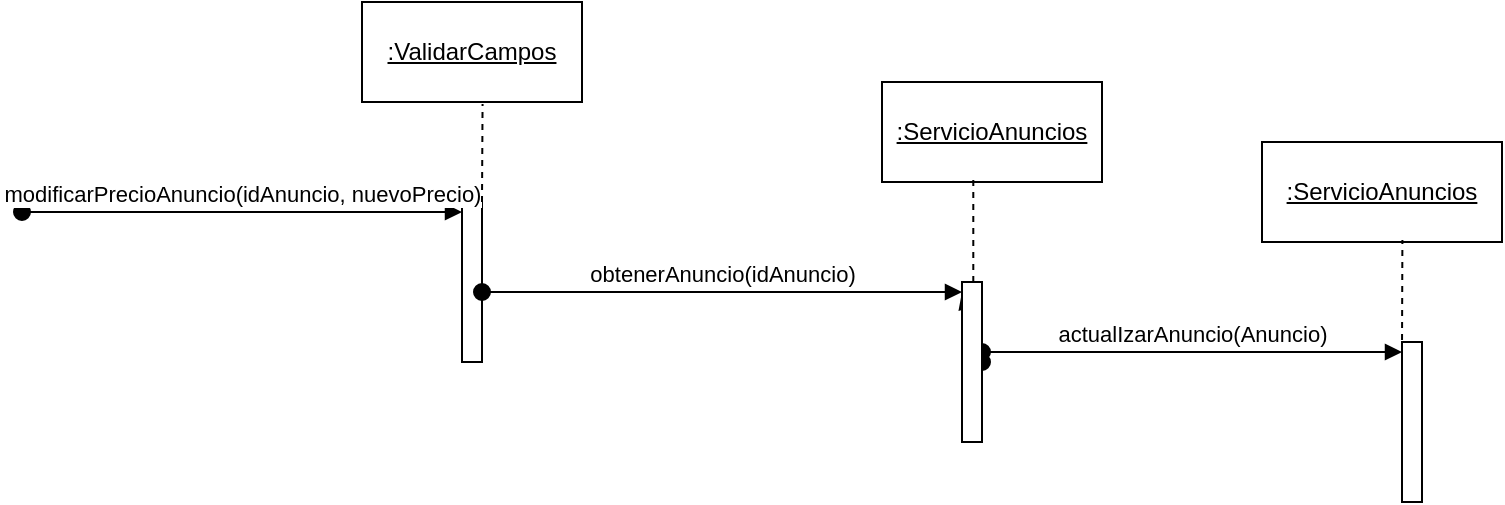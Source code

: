 <mxfile version="24.7.8">
  <diagram name="Página-1" id="VIEm5ZmVCX5_zCgq2JY0">
    <mxGraphModel dx="1106" dy="512" grid="1" gridSize="10" guides="1" tooltips="1" connect="1" arrows="1" fold="1" page="1" pageScale="1" pageWidth="827" pageHeight="1169" math="0" shadow="0">
      <root>
        <mxCell id="0" />
        <mxCell id="1" parent="0" />
        <mxCell id="yo8w7ZFDSKZTNPRzVTo--1" value="&lt;u&gt;:ValidarCampos&lt;/u&gt;" style="html=1;whiteSpace=wrap;" vertex="1" parent="1">
          <mxGeometry x="990" y="10" width="110" height="50" as="geometry" />
        </mxCell>
        <mxCell id="yo8w7ZFDSKZTNPRzVTo--2" value="" style="html=1;points=[[0,0,0,0,5],[0,1,0,0,-5],[1,0,0,0,5],[1,1,0,0,-5]];perimeter=orthogonalPerimeter;outlineConnect=0;targetShapes=umlLifeline;portConstraint=eastwest;newEdgeStyle={&quot;curved&quot;:0,&quot;rounded&quot;:0};" vertex="1" parent="1">
          <mxGeometry x="1040" y="110" width="10" height="80" as="geometry" />
        </mxCell>
        <mxCell id="yo8w7ZFDSKZTNPRzVTo--3" value="modificarPrecioAnuncio(idAnuncio, nuevoPrecio)" style="html=1;verticalAlign=bottom;startArrow=oval;endArrow=block;startSize=8;curved=0;rounded=0;entryX=0;entryY=0;entryDx=0;entryDy=5;" edge="1" parent="1" target="yo8w7ZFDSKZTNPRzVTo--2">
          <mxGeometry relative="1" as="geometry">
            <mxPoint x="820" y="115" as="sourcePoint" />
          </mxGeometry>
        </mxCell>
        <mxCell id="yo8w7ZFDSKZTNPRzVTo--4" value="obtenerAnuncio(idAnuncio)" style="html=1;verticalAlign=bottom;startArrow=oval;endArrow=block;startSize=8;curved=0;rounded=0;entryX=0;entryY=0;entryDx=0;entryDy=5;" edge="1" parent="1" target="yo8w7ZFDSKZTNPRzVTo--17">
          <mxGeometry relative="1" as="geometry">
            <mxPoint x="1050" y="155" as="sourcePoint" />
          </mxGeometry>
        </mxCell>
        <mxCell id="yo8w7ZFDSKZTNPRzVTo--5" value="&lt;u&gt;:ServicioAnuncios&lt;/u&gt;" style="html=1;whiteSpace=wrap;" vertex="1" parent="1">
          <mxGeometry x="1250" y="50" width="110" height="50" as="geometry" />
        </mxCell>
        <mxCell id="yo8w7ZFDSKZTNPRzVTo--6" value="" style="html=1;points=[[0,0,0,0,5],[0,1,0,0,-5],[1,0,0,0,5],[1,1,0,0,-5]];perimeter=orthogonalPerimeter;outlineConnect=0;targetShapes=umlLifeline;portConstraint=eastwest;newEdgeStyle={&quot;curved&quot;:0,&quot;rounded&quot;:0};" vertex="1" parent="1">
          <mxGeometry x="1510" y="180" width="10" height="80" as="geometry" />
        </mxCell>
        <mxCell id="yo8w7ZFDSKZTNPRzVTo--7" value="actualIzarAnuncio(Anuncio)" style="html=1;verticalAlign=bottom;startArrow=oval;endArrow=block;startSize=8;curved=0;rounded=0;entryX=0;entryY=0;entryDx=0;entryDy=5;" edge="1" parent="1" source="yo8w7ZFDSKZTNPRzVTo--17" target="yo8w7ZFDSKZTNPRzVTo--6">
          <mxGeometry relative="1" as="geometry">
            <mxPoint x="1300" y="190" as="sourcePoint" />
            <mxPoint as="offset" />
          </mxGeometry>
        </mxCell>
        <mxCell id="yo8w7ZFDSKZTNPRzVTo--8" value="&lt;u&gt;:ServicioAnuncios&lt;/u&gt;" style="html=1;whiteSpace=wrap;" vertex="1" parent="1">
          <mxGeometry x="1440" y="80" width="120" height="50" as="geometry" />
        </mxCell>
        <mxCell id="yo8w7ZFDSKZTNPRzVTo--12" value="" style="endArrow=none;dashed=1;html=1;rounded=0;entryX=0.548;entryY=1.02;entryDx=0;entryDy=0;entryPerimeter=0;" edge="1" parent="1" source="yo8w7ZFDSKZTNPRzVTo--2" target="yo8w7ZFDSKZTNPRzVTo--1">
          <mxGeometry width="50" height="50" relative="1" as="geometry">
            <mxPoint x="1200" y="190" as="sourcePoint" />
            <mxPoint x="1250" y="140" as="targetPoint" />
          </mxGeometry>
        </mxCell>
        <mxCell id="yo8w7ZFDSKZTNPRzVTo--13" value="" style="endArrow=none;dashed=1;html=1;rounded=0;entryX=0.415;entryY=0.98;entryDx=0;entryDy=0;entryPerimeter=0;" edge="1" parent="1" source="yo8w7ZFDSKZTNPRzVTo--17" target="yo8w7ZFDSKZTNPRzVTo--5">
          <mxGeometry width="50" height="50" relative="1" as="geometry">
            <mxPoint x="1050" y="120" as="sourcePoint" />
            <mxPoint x="1050" y="31" as="targetPoint" />
          </mxGeometry>
        </mxCell>
        <mxCell id="yo8w7ZFDSKZTNPRzVTo--14" value="" style="endArrow=none;dashed=1;html=1;rounded=0;entryX=0.585;entryY=0.98;entryDx=0;entryDy=0;entryPerimeter=0;exitX=0;exitY=0;exitDx=0;exitDy=5;exitPerimeter=0;" edge="1" parent="1" source="yo8w7ZFDSKZTNPRzVTo--6" target="yo8w7ZFDSKZTNPRzVTo--8">
          <mxGeometry width="50" height="50" relative="1" as="geometry">
            <mxPoint x="1490" y="180" as="sourcePoint" />
            <mxPoint x="1484.67" y="105" as="targetPoint" />
          </mxGeometry>
        </mxCell>
        <mxCell id="yo8w7ZFDSKZTNPRzVTo--16" value="" style="html=1;verticalAlign=bottom;startArrow=oval;endArrow=block;startSize=8;curved=0;rounded=0;entryX=0;entryY=0;entryDx=0;entryDy=5;" edge="1" parent="1" target="yo8w7ZFDSKZTNPRzVTo--17">
          <mxGeometry relative="1" as="geometry">
            <mxPoint x="1300" y="190" as="sourcePoint" />
            <mxPoint as="offset" />
            <mxPoint x="1480" y="190" as="targetPoint" />
          </mxGeometry>
        </mxCell>
        <mxCell id="yo8w7ZFDSKZTNPRzVTo--17" value="" style="html=1;points=[[0,0,0,0,5],[0,1,0,0,-5],[1,0,0,0,5],[1,1,0,0,-5]];perimeter=orthogonalPerimeter;outlineConnect=0;targetShapes=umlLifeline;portConstraint=eastwest;newEdgeStyle={&quot;curved&quot;:0,&quot;rounded&quot;:0};" vertex="1" parent="1">
          <mxGeometry x="1290" y="150" width="10" height="80" as="geometry" />
        </mxCell>
      </root>
    </mxGraphModel>
  </diagram>
</mxfile>
